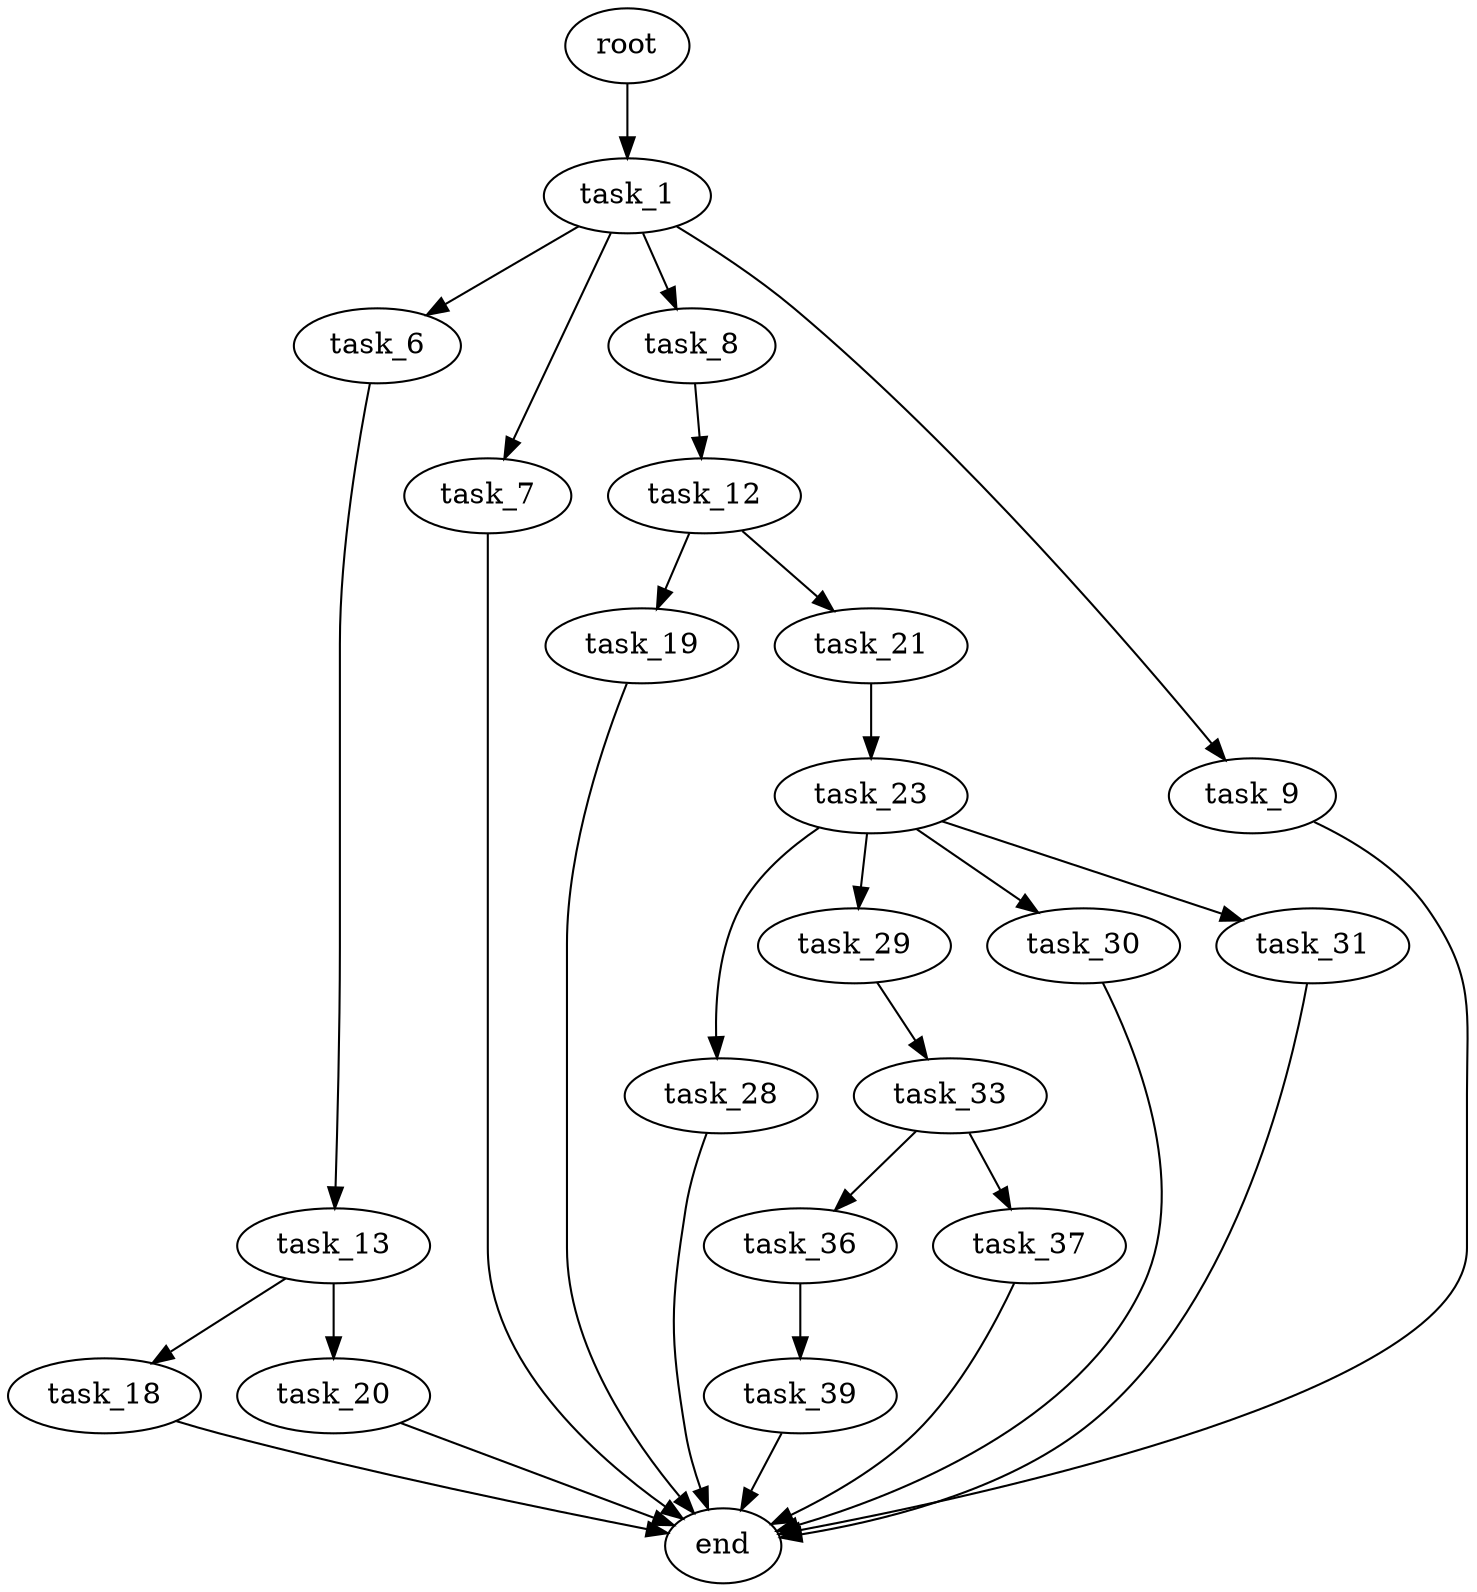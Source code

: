 digraph G {
  root [size="0.000000"];
  task_1 [size="9679773436.000000"];
  task_6 [size="7772248880.000000"];
  task_7 [size="15239042558.000000"];
  task_8 [size="5598777727.000000"];
  task_9 [size="231928233984.000000"];
  task_13 [size="1073741824000.000000"];
  end [size="0.000000"];
  task_12 [size="782757789696.000000"];
  task_19 [size="162727892987.000000"];
  task_21 [size="659857605740.000000"];
  task_18 [size="128951944133.000000"];
  task_20 [size="8589934592.000000"];
  task_23 [size="24292120979.000000"];
  task_28 [size="914980664145.000000"];
  task_29 [size="57732931668.000000"];
  task_30 [size="1073741824000.000000"];
  task_31 [size="28991029248.000000"];
  task_33 [size="882120486988.000000"];
  task_36 [size="134217728000.000000"];
  task_37 [size="549755813888.000000"];
  task_39 [size="5778932366.000000"];

  root -> task_1 [size="1.000000"];
  task_1 -> task_6 [size="679477248.000000"];
  task_1 -> task_7 [size="679477248.000000"];
  task_1 -> task_8 [size="679477248.000000"];
  task_1 -> task_9 [size="679477248.000000"];
  task_6 -> task_13 [size="134217728.000000"];
  task_7 -> end [size="1.000000"];
  task_8 -> task_12 [size="411041792.000000"];
  task_9 -> end [size="1.000000"];
  task_13 -> task_18 [size="838860800.000000"];
  task_13 -> task_20 [size="838860800.000000"];
  task_12 -> task_19 [size="679477248.000000"];
  task_12 -> task_21 [size="679477248.000000"];
  task_19 -> end [size="1.000000"];
  task_21 -> task_23 [size="411041792.000000"];
  task_18 -> end [size="1.000000"];
  task_20 -> end [size="1.000000"];
  task_23 -> task_28 [size="75497472.000000"];
  task_23 -> task_29 [size="75497472.000000"];
  task_23 -> task_30 [size="75497472.000000"];
  task_23 -> task_31 [size="75497472.000000"];
  task_28 -> end [size="1.000000"];
  task_29 -> task_33 [size="209715200.000000"];
  task_30 -> end [size="1.000000"];
  task_31 -> end [size="1.000000"];
  task_33 -> task_36 [size="536870912.000000"];
  task_33 -> task_37 [size="536870912.000000"];
  task_36 -> task_39 [size="209715200.000000"];
  task_37 -> end [size="1.000000"];
  task_39 -> end [size="1.000000"];
}
